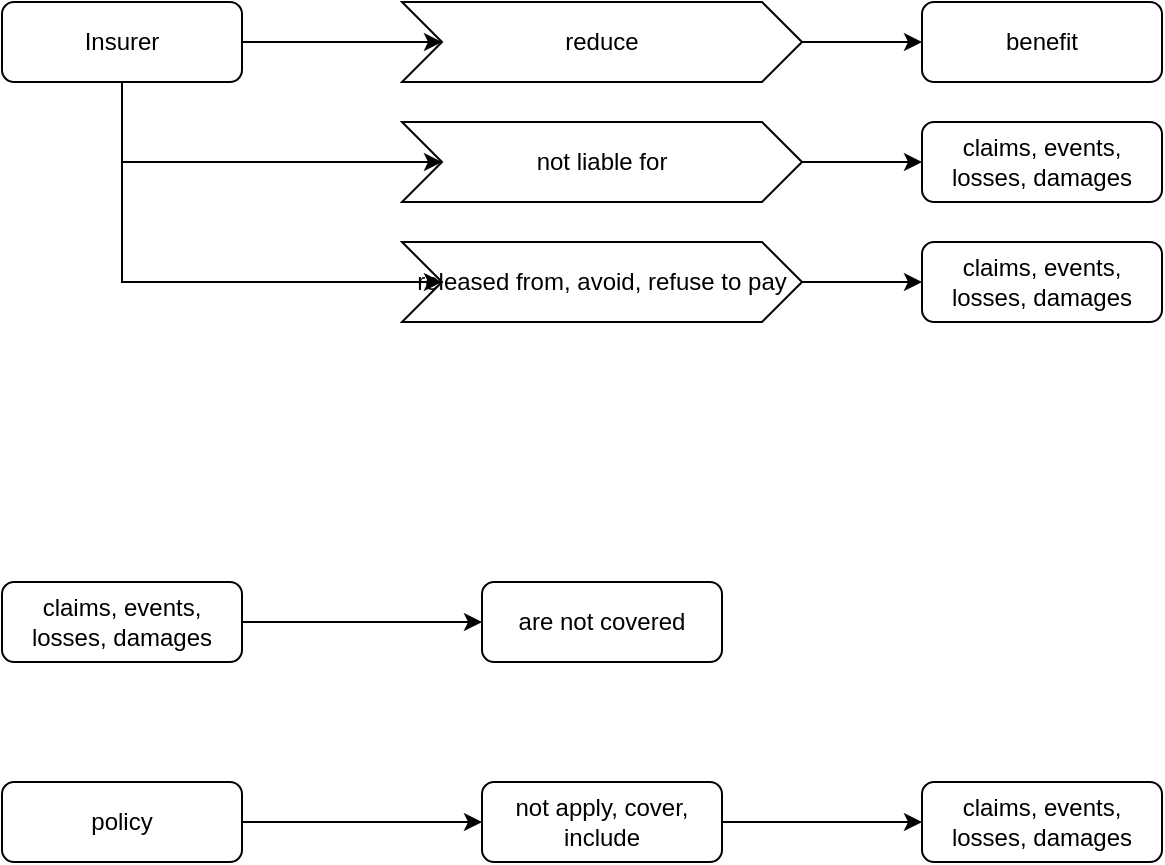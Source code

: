 <mxfile version="20.6.0" type="github">
  <diagram id="Sigs5kYWE993VqaOuRhd" name="Page-2">
    <mxGraphModel dx="1422" dy="772" grid="1" gridSize="10" guides="1" tooltips="1" connect="1" arrows="1" fold="1" page="1" pageScale="1" pageWidth="827" pageHeight="1169" math="0" shadow="0">
      <root>
        <mxCell id="0" />
        <mxCell id="1" parent="0" />
        <mxCell id="9wKzAW_y3rJNhs8JTTEz-10" style="edgeStyle=orthogonalEdgeStyle;rounded=0;orthogonalLoop=1;jettySize=auto;html=1;entryX=0;entryY=0.5;entryDx=0;entryDy=0;" edge="1" parent="1" source="RzD2ikqAWbtTkijuTP2i-2" target="9wKzAW_y3rJNhs8JTTEz-9">
          <mxGeometry relative="1" as="geometry" />
        </mxCell>
        <mxCell id="9wKzAW_y3rJNhs8JTTEz-15" style="edgeStyle=orthogonalEdgeStyle;rounded=0;orthogonalLoop=1;jettySize=auto;html=1;entryX=0;entryY=0.5;entryDx=0;entryDy=0;exitX=0.5;exitY=1;exitDx=0;exitDy=0;" edge="1" parent="1" source="RzD2ikqAWbtTkijuTP2i-2" target="9wKzAW_y3rJNhs8JTTEz-12">
          <mxGeometry relative="1" as="geometry">
            <Array as="points">
              <mxPoint x="210" y="150" />
            </Array>
          </mxGeometry>
        </mxCell>
        <mxCell id="9wKzAW_y3rJNhs8JTTEz-18" style="edgeStyle=orthogonalEdgeStyle;rounded=0;orthogonalLoop=1;jettySize=auto;html=1;entryX=0;entryY=0.5;entryDx=0;entryDy=0;" edge="1" parent="1" source="RzD2ikqAWbtTkijuTP2i-2" target="9wKzAW_y3rJNhs8JTTEz-16">
          <mxGeometry relative="1" as="geometry">
            <Array as="points">
              <mxPoint x="210" y="210" />
            </Array>
          </mxGeometry>
        </mxCell>
        <mxCell id="RzD2ikqAWbtTkijuTP2i-2" value="Insurer" style="rounded=1;whiteSpace=wrap;html=1;fontSize=12;glass=0;strokeWidth=1;shadow=0;" vertex="1" parent="1">
          <mxGeometry x="150" y="70" width="120" height="40" as="geometry" />
        </mxCell>
        <mxCell id="RzD2ikqAWbtTkijuTP2i-6" value="benefit" style="rounded=1;whiteSpace=wrap;html=1;fontSize=12;glass=0;strokeWidth=1;shadow=0;" vertex="1" parent="1">
          <mxGeometry x="610" y="70" width="120" height="40" as="geometry" />
        </mxCell>
        <mxCell id="9wKzAW_y3rJNhs8JTTEz-2" value="claims, events, losses, damages" style="rounded=1;whiteSpace=wrap;html=1;fontSize=12;glass=0;strokeWidth=1;shadow=0;" vertex="1" parent="1">
          <mxGeometry x="610" y="130" width="120" height="40" as="geometry" />
        </mxCell>
        <mxCell id="9wKzAW_y3rJNhs8JTTEz-11" style="edgeStyle=orthogonalEdgeStyle;rounded=0;orthogonalLoop=1;jettySize=auto;html=1;entryX=0;entryY=0.5;entryDx=0;entryDy=0;" edge="1" parent="1" source="9wKzAW_y3rJNhs8JTTEz-9" target="RzD2ikqAWbtTkijuTP2i-6">
          <mxGeometry relative="1" as="geometry" />
        </mxCell>
        <mxCell id="9wKzAW_y3rJNhs8JTTEz-9" value="reduce" style="shape=step;perimeter=stepPerimeter;whiteSpace=wrap;html=1;fixedSize=1;" vertex="1" parent="1">
          <mxGeometry x="350" y="70" width="200" height="40" as="geometry" />
        </mxCell>
        <mxCell id="9wKzAW_y3rJNhs8JTTEz-13" style="edgeStyle=orthogonalEdgeStyle;rounded=0;orthogonalLoop=1;jettySize=auto;html=1;entryX=0;entryY=0.5;entryDx=0;entryDy=0;" edge="1" parent="1" source="9wKzAW_y3rJNhs8JTTEz-12" target="9wKzAW_y3rJNhs8JTTEz-2">
          <mxGeometry relative="1" as="geometry" />
        </mxCell>
        <mxCell id="9wKzAW_y3rJNhs8JTTEz-12" value="not liable for" style="shape=step;perimeter=stepPerimeter;whiteSpace=wrap;html=1;fixedSize=1;" vertex="1" parent="1">
          <mxGeometry x="350" y="130" width="200" height="40" as="geometry" />
        </mxCell>
        <mxCell id="9wKzAW_y3rJNhs8JTTEz-19" style="edgeStyle=orthogonalEdgeStyle;rounded=0;orthogonalLoop=1;jettySize=auto;html=1;entryX=0;entryY=0.5;entryDx=0;entryDy=0;" edge="1" parent="1" source="9wKzAW_y3rJNhs8JTTEz-16" target="9wKzAW_y3rJNhs8JTTEz-17">
          <mxGeometry relative="1" as="geometry" />
        </mxCell>
        <mxCell id="9wKzAW_y3rJNhs8JTTEz-16" value="released from, avoid, refuse to pay" style="shape=step;perimeter=stepPerimeter;whiteSpace=wrap;html=1;fixedSize=1;rounded=0;sketch=0;shadow=0;" vertex="1" parent="1">
          <mxGeometry x="350" y="190" width="200" height="40" as="geometry" />
        </mxCell>
        <mxCell id="9wKzAW_y3rJNhs8JTTEz-17" value="claims, events, losses, damages" style="rounded=1;whiteSpace=wrap;html=1;fontSize=12;glass=0;strokeWidth=1;shadow=0;" vertex="1" parent="1">
          <mxGeometry x="610" y="190" width="120" height="40" as="geometry" />
        </mxCell>
        <mxCell id="9wKzAW_y3rJNhs8JTTEz-24" style="edgeStyle=orthogonalEdgeStyle;rounded=0;orthogonalLoop=1;jettySize=auto;html=1;entryX=0;entryY=0.5;entryDx=0;entryDy=0;" edge="1" parent="1" source="9wKzAW_y3rJNhs8JTTEz-21" target="9wKzAW_y3rJNhs8JTTEz-23">
          <mxGeometry relative="1" as="geometry" />
        </mxCell>
        <mxCell id="9wKzAW_y3rJNhs8JTTEz-21" value="claims, events, losses, damages" style="rounded=1;whiteSpace=wrap;html=1;fontSize=12;glass=0;strokeWidth=1;shadow=0;" vertex="1" parent="1">
          <mxGeometry x="150" y="360" width="120" height="40" as="geometry" />
        </mxCell>
        <mxCell id="9wKzAW_y3rJNhs8JTTEz-23" value="are not covered" style="rounded=1;whiteSpace=wrap;html=1;fontSize=12;glass=0;strokeWidth=1;shadow=0;" vertex="1" parent="1">
          <mxGeometry x="390" y="360" width="120" height="40" as="geometry" />
        </mxCell>
        <mxCell id="9wKzAW_y3rJNhs8JTTEz-28" style="edgeStyle=orthogonalEdgeStyle;rounded=0;orthogonalLoop=1;jettySize=auto;html=1;entryX=0;entryY=0.5;entryDx=0;entryDy=0;" edge="1" parent="1" source="9wKzAW_y3rJNhs8JTTEz-25" target="9wKzAW_y3rJNhs8JTTEz-26">
          <mxGeometry relative="1" as="geometry" />
        </mxCell>
        <mxCell id="9wKzAW_y3rJNhs8JTTEz-25" value="policy" style="rounded=1;whiteSpace=wrap;html=1;fontSize=12;glass=0;strokeWidth=1;shadow=0;" vertex="1" parent="1">
          <mxGeometry x="150" y="460" width="120" height="40" as="geometry" />
        </mxCell>
        <mxCell id="9wKzAW_y3rJNhs8JTTEz-29" style="edgeStyle=orthogonalEdgeStyle;rounded=0;orthogonalLoop=1;jettySize=auto;html=1;" edge="1" parent="1" source="9wKzAW_y3rJNhs8JTTEz-26" target="9wKzAW_y3rJNhs8JTTEz-27">
          <mxGeometry relative="1" as="geometry" />
        </mxCell>
        <mxCell id="9wKzAW_y3rJNhs8JTTEz-26" value="not apply, cover, include" style="rounded=1;whiteSpace=wrap;html=1;fontSize=12;glass=0;strokeWidth=1;shadow=0;" vertex="1" parent="1">
          <mxGeometry x="390" y="460" width="120" height="40" as="geometry" />
        </mxCell>
        <mxCell id="9wKzAW_y3rJNhs8JTTEz-27" value="claims, events, losses, damages" style="rounded=1;whiteSpace=wrap;html=1;fontSize=12;glass=0;strokeWidth=1;shadow=0;" vertex="1" parent="1">
          <mxGeometry x="610" y="460" width="120" height="40" as="geometry" />
        </mxCell>
      </root>
    </mxGraphModel>
  </diagram>
</mxfile>
